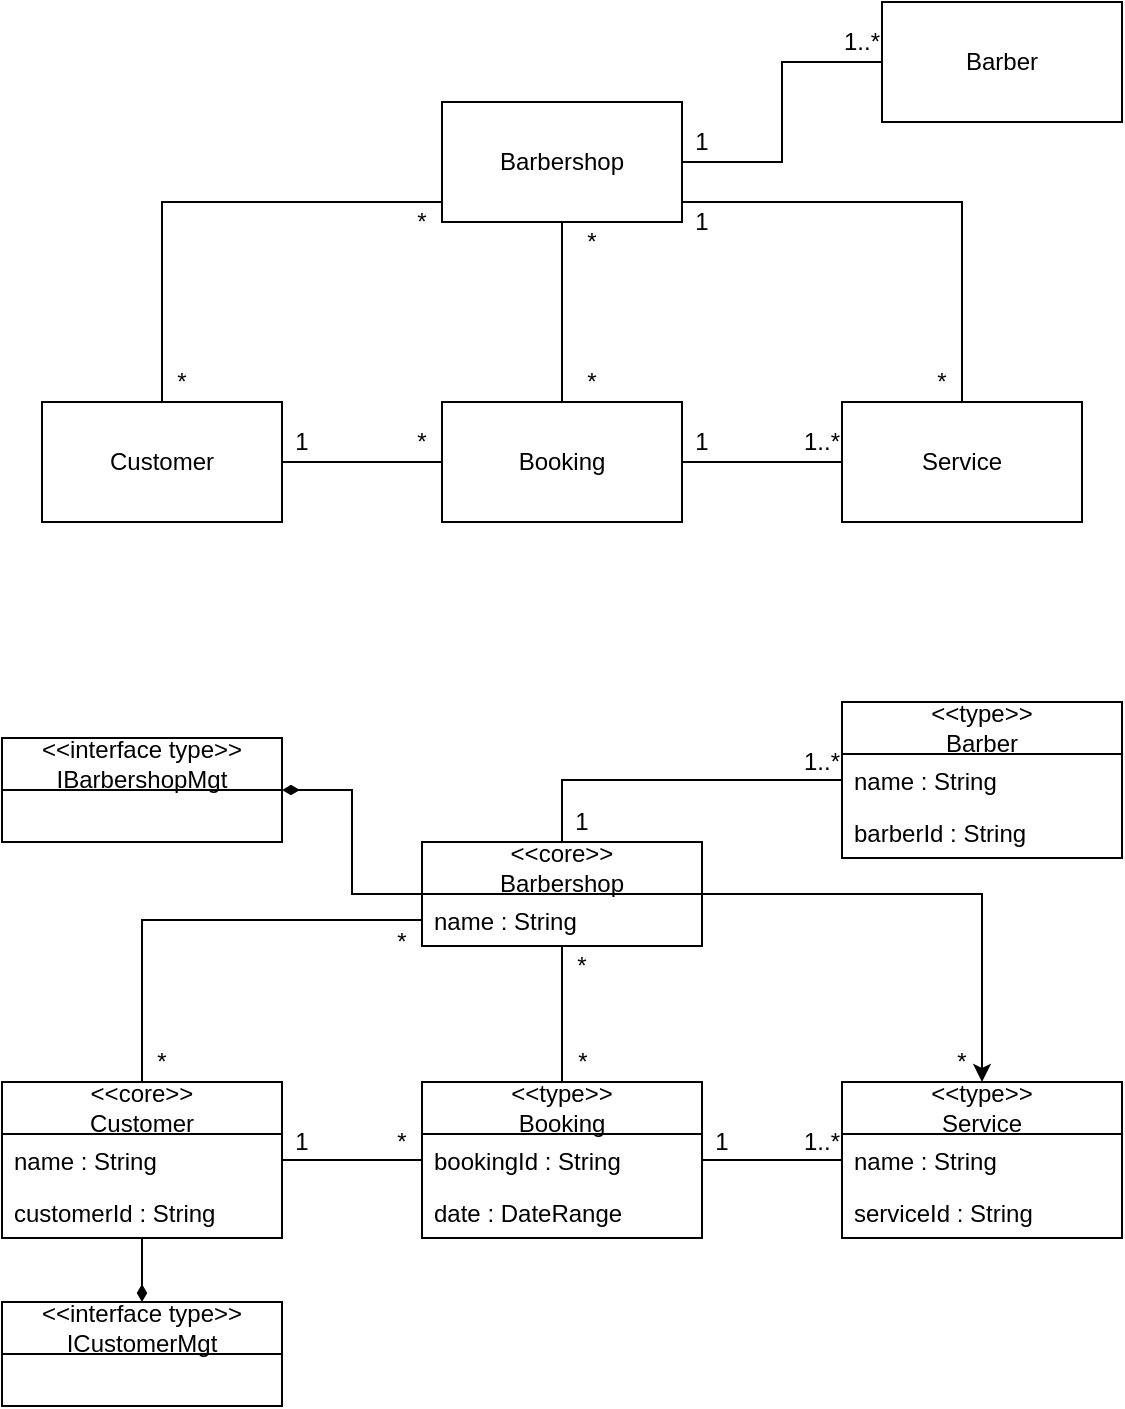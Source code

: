 <mxfile version="21.1.2" type="github">
  <diagram name="Page-1" id="hONVoxSUDX3TorvVt3Ye">
    <mxGraphModel dx="913" dy="505" grid="1" gridSize="10" guides="1" tooltips="1" connect="1" arrows="1" fold="1" page="1" pageScale="1" pageWidth="850" pageHeight="1100" math="0" shadow="0">
      <root>
        <mxCell id="0" />
        <mxCell id="1" parent="0" />
        <mxCell id="bD_cOo_kyxtr31O9QyHq-1" style="edgeStyle=orthogonalEdgeStyle;rounded=0;orthogonalLoop=1;jettySize=auto;html=1;endArrow=none;endFill=0;" edge="1" parent="1" source="bD_cOo_kyxtr31O9QyHq-5" target="bD_cOo_kyxtr31O9QyHq-9">
          <mxGeometry relative="1" as="geometry" />
        </mxCell>
        <mxCell id="bD_cOo_kyxtr31O9QyHq-2" style="edgeStyle=orthogonalEdgeStyle;rounded=0;orthogonalLoop=1;jettySize=auto;html=1;exitX=1;exitY=0.5;exitDx=0;exitDy=0;entryX=0;entryY=0.5;entryDx=0;entryDy=0;endArrow=none;endFill=0;" edge="1" parent="1" source="bD_cOo_kyxtr31O9QyHq-5" target="bD_cOo_kyxtr31O9QyHq-16">
          <mxGeometry relative="1" as="geometry" />
        </mxCell>
        <mxCell id="bD_cOo_kyxtr31O9QyHq-3" style="edgeStyle=orthogonalEdgeStyle;rounded=0;orthogonalLoop=1;jettySize=auto;html=1;endArrow=none;endFill=0;" edge="1" parent="1" source="bD_cOo_kyxtr31O9QyHq-5" target="bD_cOo_kyxtr31O9QyHq-14">
          <mxGeometry relative="1" as="geometry">
            <Array as="points">
              <mxPoint x="160" y="170" />
            </Array>
          </mxGeometry>
        </mxCell>
        <mxCell id="bD_cOo_kyxtr31O9QyHq-4" style="edgeStyle=orthogonalEdgeStyle;rounded=0;orthogonalLoop=1;jettySize=auto;html=1;endArrow=none;endFill=0;" edge="1" parent="1" source="bD_cOo_kyxtr31O9QyHq-5" target="bD_cOo_kyxtr31O9QyHq-11">
          <mxGeometry relative="1" as="geometry">
            <Array as="points">
              <mxPoint x="560" y="170" />
            </Array>
          </mxGeometry>
        </mxCell>
        <mxCell id="bD_cOo_kyxtr31O9QyHq-5" value="Barbershop" style="rounded=0;whiteSpace=wrap;html=1;fillColor=none;fontStyle=0;startSize=26;" vertex="1" parent="1">
          <mxGeometry x="300" y="120" width="120" height="60" as="geometry" />
        </mxCell>
        <mxCell id="bD_cOo_kyxtr31O9QyHq-6" style="edgeStyle=orthogonalEdgeStyle;rounded=0;orthogonalLoop=1;jettySize=auto;html=1;exitX=0;exitY=0.5;exitDx=0;exitDy=0;entryX=1;entryY=0.5;entryDx=0;entryDy=0;endArrow=none;endFill=0;" edge="1" parent="1" source="bD_cOo_kyxtr31O9QyHq-9" target="bD_cOo_kyxtr31O9QyHq-14">
          <mxGeometry relative="1" as="geometry" />
        </mxCell>
        <mxCell id="bD_cOo_kyxtr31O9QyHq-7" style="edgeStyle=orthogonalEdgeStyle;rounded=0;orthogonalLoop=1;jettySize=auto;html=1;exitX=1;exitY=0.5;exitDx=0;exitDy=0;entryX=0;entryY=0.5;entryDx=0;entryDy=0;endArrow=none;endFill=0;" edge="1" parent="1" source="bD_cOo_kyxtr31O9QyHq-9" target="bD_cOo_kyxtr31O9QyHq-11">
          <mxGeometry relative="1" as="geometry" />
        </mxCell>
        <mxCell id="bD_cOo_kyxtr31O9QyHq-9" value="Booking" style="rounded=0;whiteSpace=wrap;html=1;" vertex="1" parent="1">
          <mxGeometry x="300" y="270" width="120" height="60" as="geometry" />
        </mxCell>
        <mxCell id="bD_cOo_kyxtr31O9QyHq-11" value="Service" style="rounded=0;whiteSpace=wrap;html=1;" vertex="1" parent="1">
          <mxGeometry x="500" y="270" width="120" height="60" as="geometry" />
        </mxCell>
        <mxCell id="bD_cOo_kyxtr31O9QyHq-14" value="Customer" style="rounded=0;whiteSpace=wrap;html=1;" vertex="1" parent="1">
          <mxGeometry x="100" y="270" width="120" height="60" as="geometry" />
        </mxCell>
        <mxCell id="bD_cOo_kyxtr31O9QyHq-16" value="Barber" style="rounded=0;whiteSpace=wrap;html=1;" vertex="1" parent="1">
          <mxGeometry x="520" y="70" width="120" height="60" as="geometry" />
        </mxCell>
        <mxCell id="bD_cOo_kyxtr31O9QyHq-19" value="1" style="text;html=1;strokeColor=none;fillColor=none;align=center;verticalAlign=middle;whiteSpace=wrap;rounded=0;" vertex="1" parent="1">
          <mxGeometry x="420" y="130" width="20" height="20" as="geometry" />
        </mxCell>
        <mxCell id="bD_cOo_kyxtr31O9QyHq-20" value="1..*" style="text;html=1;strokeColor=none;fillColor=none;align=center;verticalAlign=middle;whiteSpace=wrap;rounded=0;" vertex="1" parent="1">
          <mxGeometry x="500" y="80" width="20" height="20" as="geometry" />
        </mxCell>
        <mxCell id="bD_cOo_kyxtr31O9QyHq-21" value="*" style="text;html=1;strokeColor=none;fillColor=none;align=center;verticalAlign=middle;whiteSpace=wrap;rounded=0;" vertex="1" parent="1">
          <mxGeometry x="365" y="180" width="20" height="20" as="geometry" />
        </mxCell>
        <mxCell id="bD_cOo_kyxtr31O9QyHq-22" value="*" style="text;html=1;strokeColor=none;fillColor=none;align=center;verticalAlign=middle;whiteSpace=wrap;rounded=0;" vertex="1" parent="1">
          <mxGeometry x="365" y="250" width="20" height="20" as="geometry" />
        </mxCell>
        <mxCell id="bD_cOo_kyxtr31O9QyHq-25" value="1" style="text;html=1;strokeColor=none;fillColor=none;align=center;verticalAlign=middle;whiteSpace=wrap;rounded=0;" vertex="1" parent="1">
          <mxGeometry x="220" y="280" width="20" height="20" as="geometry" />
        </mxCell>
        <mxCell id="bD_cOo_kyxtr31O9QyHq-26" value="*" style="text;html=1;strokeColor=none;fillColor=none;align=center;verticalAlign=middle;whiteSpace=wrap;rounded=0;" vertex="1" parent="1">
          <mxGeometry x="280" y="280" width="20" height="20" as="geometry" />
        </mxCell>
        <mxCell id="bD_cOo_kyxtr31O9QyHq-29" value="1" style="text;html=1;strokeColor=none;fillColor=none;align=center;verticalAlign=middle;whiteSpace=wrap;rounded=0;" vertex="1" parent="1">
          <mxGeometry x="420" y="280" width="20" height="20" as="geometry" />
        </mxCell>
        <mxCell id="bD_cOo_kyxtr31O9QyHq-30" value="1..*" style="text;html=1;strokeColor=none;fillColor=none;align=center;verticalAlign=middle;whiteSpace=wrap;rounded=0;" vertex="1" parent="1">
          <mxGeometry x="480" y="280" width="20" height="20" as="geometry" />
        </mxCell>
        <mxCell id="bD_cOo_kyxtr31O9QyHq-31" value="*" style="text;html=1;strokeColor=none;fillColor=none;align=center;verticalAlign=middle;whiteSpace=wrap;rounded=0;" vertex="1" parent="1">
          <mxGeometry x="280" y="170" width="20" height="20" as="geometry" />
        </mxCell>
        <mxCell id="bD_cOo_kyxtr31O9QyHq-32" value="*" style="text;html=1;strokeColor=none;fillColor=none;align=center;verticalAlign=middle;whiteSpace=wrap;rounded=0;" vertex="1" parent="1">
          <mxGeometry x="160" y="250" width="20" height="20" as="geometry" />
        </mxCell>
        <mxCell id="bD_cOo_kyxtr31O9QyHq-33" value="1" style="text;html=1;strokeColor=none;fillColor=none;align=center;verticalAlign=middle;whiteSpace=wrap;rounded=0;" vertex="1" parent="1">
          <mxGeometry x="420" y="170" width="20" height="20" as="geometry" />
        </mxCell>
        <mxCell id="bD_cOo_kyxtr31O9QyHq-34" value="*" style="text;html=1;strokeColor=none;fillColor=none;align=center;verticalAlign=middle;whiteSpace=wrap;rounded=0;" vertex="1" parent="1">
          <mxGeometry x="540" y="250" width="20" height="20" as="geometry" />
        </mxCell>
        <mxCell id="bD_cOo_kyxtr31O9QyHq-62" style="edgeStyle=orthogonalEdgeStyle;rounded=0;orthogonalLoop=1;jettySize=auto;html=1;endArrow=none;endFill=0;" edge="1" parent="1" source="bD_cOo_kyxtr31O9QyHq-40" target="bD_cOo_kyxtr31O9QyHq-47">
          <mxGeometry relative="1" as="geometry" />
        </mxCell>
        <mxCell id="bD_cOo_kyxtr31O9QyHq-64" style="edgeStyle=orthogonalEdgeStyle;rounded=0;orthogonalLoop=1;jettySize=auto;html=1;endArrow=none;endFill=0;" edge="1" parent="1" source="bD_cOo_kyxtr31O9QyHq-40" target="bD_cOo_kyxtr31O9QyHq-49">
          <mxGeometry relative="1" as="geometry" />
        </mxCell>
        <mxCell id="bD_cOo_kyxtr31O9QyHq-83" style="edgeStyle=orthogonalEdgeStyle;rounded=0;orthogonalLoop=1;jettySize=auto;html=1;" edge="1" parent="1" source="bD_cOo_kyxtr31O9QyHq-40" target="bD_cOo_kyxtr31O9QyHq-52">
          <mxGeometry relative="1" as="geometry" />
        </mxCell>
        <mxCell id="bD_cOo_kyxtr31O9QyHq-99" style="edgeStyle=orthogonalEdgeStyle;rounded=0;orthogonalLoop=1;jettySize=auto;html=1;endArrow=diamondThin;endFill=1;" edge="1" parent="1" source="bD_cOo_kyxtr31O9QyHq-40" target="bD_cOo_kyxtr31O9QyHq-95">
          <mxGeometry relative="1" as="geometry" />
        </mxCell>
        <mxCell id="bD_cOo_kyxtr31O9QyHq-40" value="&amp;lt;&amp;lt;core&amp;gt;&amp;gt;&lt;br&gt;Barbershop" style="swimlane;fontStyle=0;childLayout=stackLayout;horizontal=1;startSize=26;fillColor=none;horizontalStack=0;resizeParent=1;resizeParentMax=0;resizeLast=0;collapsible=1;marginBottom=0;whiteSpace=wrap;html=1;" vertex="1" parent="1">
          <mxGeometry x="290" y="490" width="140" height="52" as="geometry">
            <mxRectangle x="290" y="490" width="100" height="40" as="alternateBounds" />
          </mxGeometry>
        </mxCell>
        <mxCell id="bD_cOo_kyxtr31O9QyHq-41" value="name : String" style="text;strokeColor=none;fillColor=none;align=left;verticalAlign=top;spacingLeft=4;spacingRight=4;overflow=hidden;rotatable=0;points=[[0,0.5],[1,0.5]];portConstraint=eastwest;whiteSpace=wrap;html=1;" vertex="1" parent="bD_cOo_kyxtr31O9QyHq-40">
          <mxGeometry y="26" width="140" height="26" as="geometry" />
        </mxCell>
        <mxCell id="bD_cOo_kyxtr31O9QyHq-46" value="&amp;lt;&amp;lt;type&amp;gt;&amp;gt;&lt;br&gt;Barber" style="swimlane;fontStyle=0;childLayout=stackLayout;horizontal=1;startSize=26;fillColor=none;horizontalStack=0;resizeParent=1;resizeParentMax=0;resizeLast=0;collapsible=1;marginBottom=0;whiteSpace=wrap;html=1;" vertex="1" parent="1">
          <mxGeometry x="500" y="420" width="140" height="78" as="geometry">
            <mxRectangle x="290" y="490" width="100" height="40" as="alternateBounds" />
          </mxGeometry>
        </mxCell>
        <mxCell id="bD_cOo_kyxtr31O9QyHq-47" value="name : String" style="text;strokeColor=none;fillColor=none;align=left;verticalAlign=top;spacingLeft=4;spacingRight=4;overflow=hidden;rotatable=0;points=[[0,0.5],[1,0.5]];portConstraint=eastwest;whiteSpace=wrap;html=1;" vertex="1" parent="bD_cOo_kyxtr31O9QyHq-46">
          <mxGeometry y="26" width="140" height="26" as="geometry" />
        </mxCell>
        <mxCell id="bD_cOo_kyxtr31O9QyHq-48" value="barberId : String" style="text;strokeColor=none;fillColor=none;align=left;verticalAlign=top;spacingLeft=4;spacingRight=4;overflow=hidden;rotatable=0;points=[[0,0.5],[1,0.5]];portConstraint=eastwest;whiteSpace=wrap;html=1;" vertex="1" parent="bD_cOo_kyxtr31O9QyHq-46">
          <mxGeometry y="52" width="140" height="26" as="geometry" />
        </mxCell>
        <mxCell id="bD_cOo_kyxtr31O9QyHq-61" style="edgeStyle=orthogonalEdgeStyle;rounded=0;orthogonalLoop=1;jettySize=auto;html=1;endArrow=none;endFill=0;" edge="1" parent="1" source="bD_cOo_kyxtr31O9QyHq-49" target="bD_cOo_kyxtr31O9QyHq-54">
          <mxGeometry relative="1" as="geometry" />
        </mxCell>
        <mxCell id="bD_cOo_kyxtr31O9QyHq-63" style="edgeStyle=orthogonalEdgeStyle;rounded=0;orthogonalLoop=1;jettySize=auto;html=1;entryX=1;entryY=0.5;entryDx=0;entryDy=0;endArrow=none;endFill=0;" edge="1" parent="1" source="bD_cOo_kyxtr31O9QyHq-49" target="bD_cOo_kyxtr31O9QyHq-56">
          <mxGeometry relative="1" as="geometry" />
        </mxCell>
        <mxCell id="bD_cOo_kyxtr31O9QyHq-49" value="&amp;lt;&amp;lt;type&amp;gt;&amp;gt;&lt;br&gt;Booking" style="swimlane;fontStyle=0;childLayout=stackLayout;horizontal=1;startSize=26;fillColor=none;horizontalStack=0;resizeParent=1;resizeParentMax=0;resizeLast=0;collapsible=1;marginBottom=0;whiteSpace=wrap;html=1;" vertex="1" parent="1">
          <mxGeometry x="290" y="610" width="140" height="78" as="geometry">
            <mxRectangle x="290" y="490" width="100" height="40" as="alternateBounds" />
          </mxGeometry>
        </mxCell>
        <mxCell id="bD_cOo_kyxtr31O9QyHq-50" value="bookingId : String" style="text;strokeColor=none;fillColor=none;align=left;verticalAlign=top;spacingLeft=4;spacingRight=4;overflow=hidden;rotatable=0;points=[[0,0.5],[1,0.5]];portConstraint=eastwest;whiteSpace=wrap;html=1;" vertex="1" parent="bD_cOo_kyxtr31O9QyHq-49">
          <mxGeometry y="26" width="140" height="26" as="geometry" />
        </mxCell>
        <mxCell id="bD_cOo_kyxtr31O9QyHq-51" value="date : DateRange" style="text;strokeColor=none;fillColor=none;align=left;verticalAlign=top;spacingLeft=4;spacingRight=4;overflow=hidden;rotatable=0;points=[[0,0.5],[1,0.5]];portConstraint=eastwest;whiteSpace=wrap;html=1;" vertex="1" parent="bD_cOo_kyxtr31O9QyHq-49">
          <mxGeometry y="52" width="140" height="26" as="geometry" />
        </mxCell>
        <mxCell id="bD_cOo_kyxtr31O9QyHq-52" value="&amp;lt;&amp;lt;type&amp;gt;&amp;gt;&lt;br&gt;Service" style="swimlane;fontStyle=0;childLayout=stackLayout;horizontal=1;startSize=26;fillColor=none;horizontalStack=0;resizeParent=1;resizeParentMax=0;resizeLast=0;collapsible=1;marginBottom=0;whiteSpace=wrap;html=1;" vertex="1" parent="1">
          <mxGeometry x="500" y="610" width="140" height="78" as="geometry">
            <mxRectangle x="290" y="490" width="100" height="40" as="alternateBounds" />
          </mxGeometry>
        </mxCell>
        <mxCell id="bD_cOo_kyxtr31O9QyHq-54" value="name : String" style="text;strokeColor=none;fillColor=none;align=left;verticalAlign=top;spacingLeft=4;spacingRight=4;overflow=hidden;rotatable=0;points=[[0,0.5],[1,0.5]];portConstraint=eastwest;whiteSpace=wrap;html=1;" vertex="1" parent="bD_cOo_kyxtr31O9QyHq-52">
          <mxGeometry y="26" width="140" height="26" as="geometry" />
        </mxCell>
        <mxCell id="bD_cOo_kyxtr31O9QyHq-53" value="serviceId : String" style="text;strokeColor=none;fillColor=none;align=left;verticalAlign=top;spacingLeft=4;spacingRight=4;overflow=hidden;rotatable=0;points=[[0,0.5],[1,0.5]];portConstraint=eastwest;whiteSpace=wrap;html=1;" vertex="1" parent="bD_cOo_kyxtr31O9QyHq-52">
          <mxGeometry y="52" width="140" height="26" as="geometry" />
        </mxCell>
        <mxCell id="bD_cOo_kyxtr31O9QyHq-100" style="edgeStyle=orthogonalEdgeStyle;rounded=0;orthogonalLoop=1;jettySize=auto;html=1;entryX=0.5;entryY=0;entryDx=0;entryDy=0;endArrow=diamondThin;endFill=1;" edge="1" parent="1" source="bD_cOo_kyxtr31O9QyHq-55" target="bD_cOo_kyxtr31O9QyHq-97">
          <mxGeometry relative="1" as="geometry" />
        </mxCell>
        <mxCell id="bD_cOo_kyxtr31O9QyHq-55" value="&amp;lt;&amp;lt;core&amp;gt;&amp;gt;&lt;br&gt;Customer" style="swimlane;fontStyle=0;childLayout=stackLayout;horizontal=1;startSize=26;fillColor=none;horizontalStack=0;resizeParent=1;resizeParentMax=0;resizeLast=0;collapsible=1;marginBottom=0;whiteSpace=wrap;html=1;" vertex="1" parent="1">
          <mxGeometry x="80" y="610" width="140" height="78" as="geometry">
            <mxRectangle x="290" y="490" width="100" height="40" as="alternateBounds" />
          </mxGeometry>
        </mxCell>
        <mxCell id="bD_cOo_kyxtr31O9QyHq-56" value="name : String" style="text;strokeColor=none;fillColor=none;align=left;verticalAlign=top;spacingLeft=4;spacingRight=4;overflow=hidden;rotatable=0;points=[[0,0.5],[1,0.5]];portConstraint=eastwest;whiteSpace=wrap;html=1;" vertex="1" parent="bD_cOo_kyxtr31O9QyHq-55">
          <mxGeometry y="26" width="140" height="26" as="geometry" />
        </mxCell>
        <mxCell id="bD_cOo_kyxtr31O9QyHq-57" value="customerId : String" style="text;strokeColor=none;fillColor=none;align=left;verticalAlign=top;spacingLeft=4;spacingRight=4;overflow=hidden;rotatable=0;points=[[0,0.5],[1,0.5]];portConstraint=eastwest;whiteSpace=wrap;html=1;" vertex="1" parent="bD_cOo_kyxtr31O9QyHq-55">
          <mxGeometry y="52" width="140" height="26" as="geometry" />
        </mxCell>
        <mxCell id="bD_cOo_kyxtr31O9QyHq-65" style="edgeStyle=orthogonalEdgeStyle;rounded=0;orthogonalLoop=1;jettySize=auto;html=1;endArrow=none;endFill=0;" edge="1" parent="1" source="bD_cOo_kyxtr31O9QyHq-41" target="bD_cOo_kyxtr31O9QyHq-55">
          <mxGeometry relative="1" as="geometry" />
        </mxCell>
        <mxCell id="bD_cOo_kyxtr31O9QyHq-84" value="1" style="text;html=1;strokeColor=none;fillColor=none;align=center;verticalAlign=middle;whiteSpace=wrap;rounded=0;" vertex="1" parent="1">
          <mxGeometry x="430" y="630" width="20" height="20" as="geometry" />
        </mxCell>
        <mxCell id="bD_cOo_kyxtr31O9QyHq-85" value="1..*" style="text;html=1;strokeColor=none;fillColor=none;align=center;verticalAlign=middle;whiteSpace=wrap;rounded=0;" vertex="1" parent="1">
          <mxGeometry x="480" y="630" width="20" height="20" as="geometry" />
        </mxCell>
        <mxCell id="bD_cOo_kyxtr31O9QyHq-86" value="*" style="text;html=1;strokeColor=none;fillColor=none;align=center;verticalAlign=middle;whiteSpace=wrap;rounded=0;" vertex="1" parent="1">
          <mxGeometry x="550" y="590" width="20" height="20" as="geometry" />
        </mxCell>
        <mxCell id="bD_cOo_kyxtr31O9QyHq-87" value="1..*" style="text;html=1;strokeColor=none;fillColor=none;align=center;verticalAlign=middle;whiteSpace=wrap;rounded=0;" vertex="1" parent="1">
          <mxGeometry x="480" y="440" width="20" height="20" as="geometry" />
        </mxCell>
        <mxCell id="bD_cOo_kyxtr31O9QyHq-88" value="1" style="text;html=1;strokeColor=none;fillColor=none;align=center;verticalAlign=middle;whiteSpace=wrap;rounded=0;" vertex="1" parent="1">
          <mxGeometry x="360" y="470" width="20" height="20" as="geometry" />
        </mxCell>
        <mxCell id="bD_cOo_kyxtr31O9QyHq-89" value="*" style="text;html=1;strokeColor=none;fillColor=none;align=center;verticalAlign=middle;whiteSpace=wrap;rounded=0;" vertex="1" parent="1">
          <mxGeometry x="360" y="542" width="20" height="20" as="geometry" />
        </mxCell>
        <mxCell id="bD_cOo_kyxtr31O9QyHq-90" value="*" style="text;html=1;strokeColor=none;fillColor=none;align=center;verticalAlign=middle;whiteSpace=wrap;rounded=0;" vertex="1" parent="1">
          <mxGeometry x="357.5" y="590" width="25" height="20" as="geometry" />
        </mxCell>
        <mxCell id="bD_cOo_kyxtr31O9QyHq-91" value="*" style="text;html=1;strokeColor=none;fillColor=none;align=center;verticalAlign=middle;whiteSpace=wrap;rounded=0;" vertex="1" parent="1">
          <mxGeometry x="270" y="630" width="20" height="20" as="geometry" />
        </mxCell>
        <mxCell id="bD_cOo_kyxtr31O9QyHq-92" value="*" style="text;html=1;strokeColor=none;fillColor=none;align=center;verticalAlign=middle;whiteSpace=wrap;rounded=0;" vertex="1" parent="1">
          <mxGeometry x="150" y="590" width="20" height="20" as="geometry" />
        </mxCell>
        <mxCell id="bD_cOo_kyxtr31O9QyHq-93" value="*" style="text;html=1;strokeColor=none;fillColor=none;align=center;verticalAlign=middle;whiteSpace=wrap;rounded=0;" vertex="1" parent="1">
          <mxGeometry x="270" y="530" width="20" height="20" as="geometry" />
        </mxCell>
        <mxCell id="bD_cOo_kyxtr31O9QyHq-94" value="1" style="text;html=1;strokeColor=none;fillColor=none;align=center;verticalAlign=middle;whiteSpace=wrap;rounded=0;" vertex="1" parent="1">
          <mxGeometry x="220" y="630" width="20" height="20" as="geometry" />
        </mxCell>
        <mxCell id="bD_cOo_kyxtr31O9QyHq-95" value="&amp;lt;&amp;lt;interface type&amp;gt;&amp;gt;&lt;br&gt;IBarbershopMgt" style="swimlane;fontStyle=0;childLayout=stackLayout;horizontal=1;startSize=26;fillColor=none;horizontalStack=0;resizeParent=1;resizeParentMax=0;resizeLast=0;collapsible=1;marginBottom=0;whiteSpace=wrap;html=1;" vertex="1" parent="1">
          <mxGeometry x="80" y="438" width="140" height="52" as="geometry">
            <mxRectangle x="290" y="490" width="100" height="40" as="alternateBounds" />
          </mxGeometry>
        </mxCell>
        <mxCell id="bD_cOo_kyxtr31O9QyHq-97" value="&amp;lt;&amp;lt;interface type&amp;gt;&amp;gt;&lt;br&gt;ICustomerMgt" style="swimlane;fontStyle=0;childLayout=stackLayout;horizontal=1;startSize=26;fillColor=none;horizontalStack=0;resizeParent=1;resizeParentMax=0;resizeLast=0;collapsible=1;marginBottom=0;whiteSpace=wrap;html=1;" vertex="1" parent="1">
          <mxGeometry x="80" y="720" width="140" height="52" as="geometry">
            <mxRectangle x="290" y="490" width="100" height="40" as="alternateBounds" />
          </mxGeometry>
        </mxCell>
      </root>
    </mxGraphModel>
  </diagram>
</mxfile>
